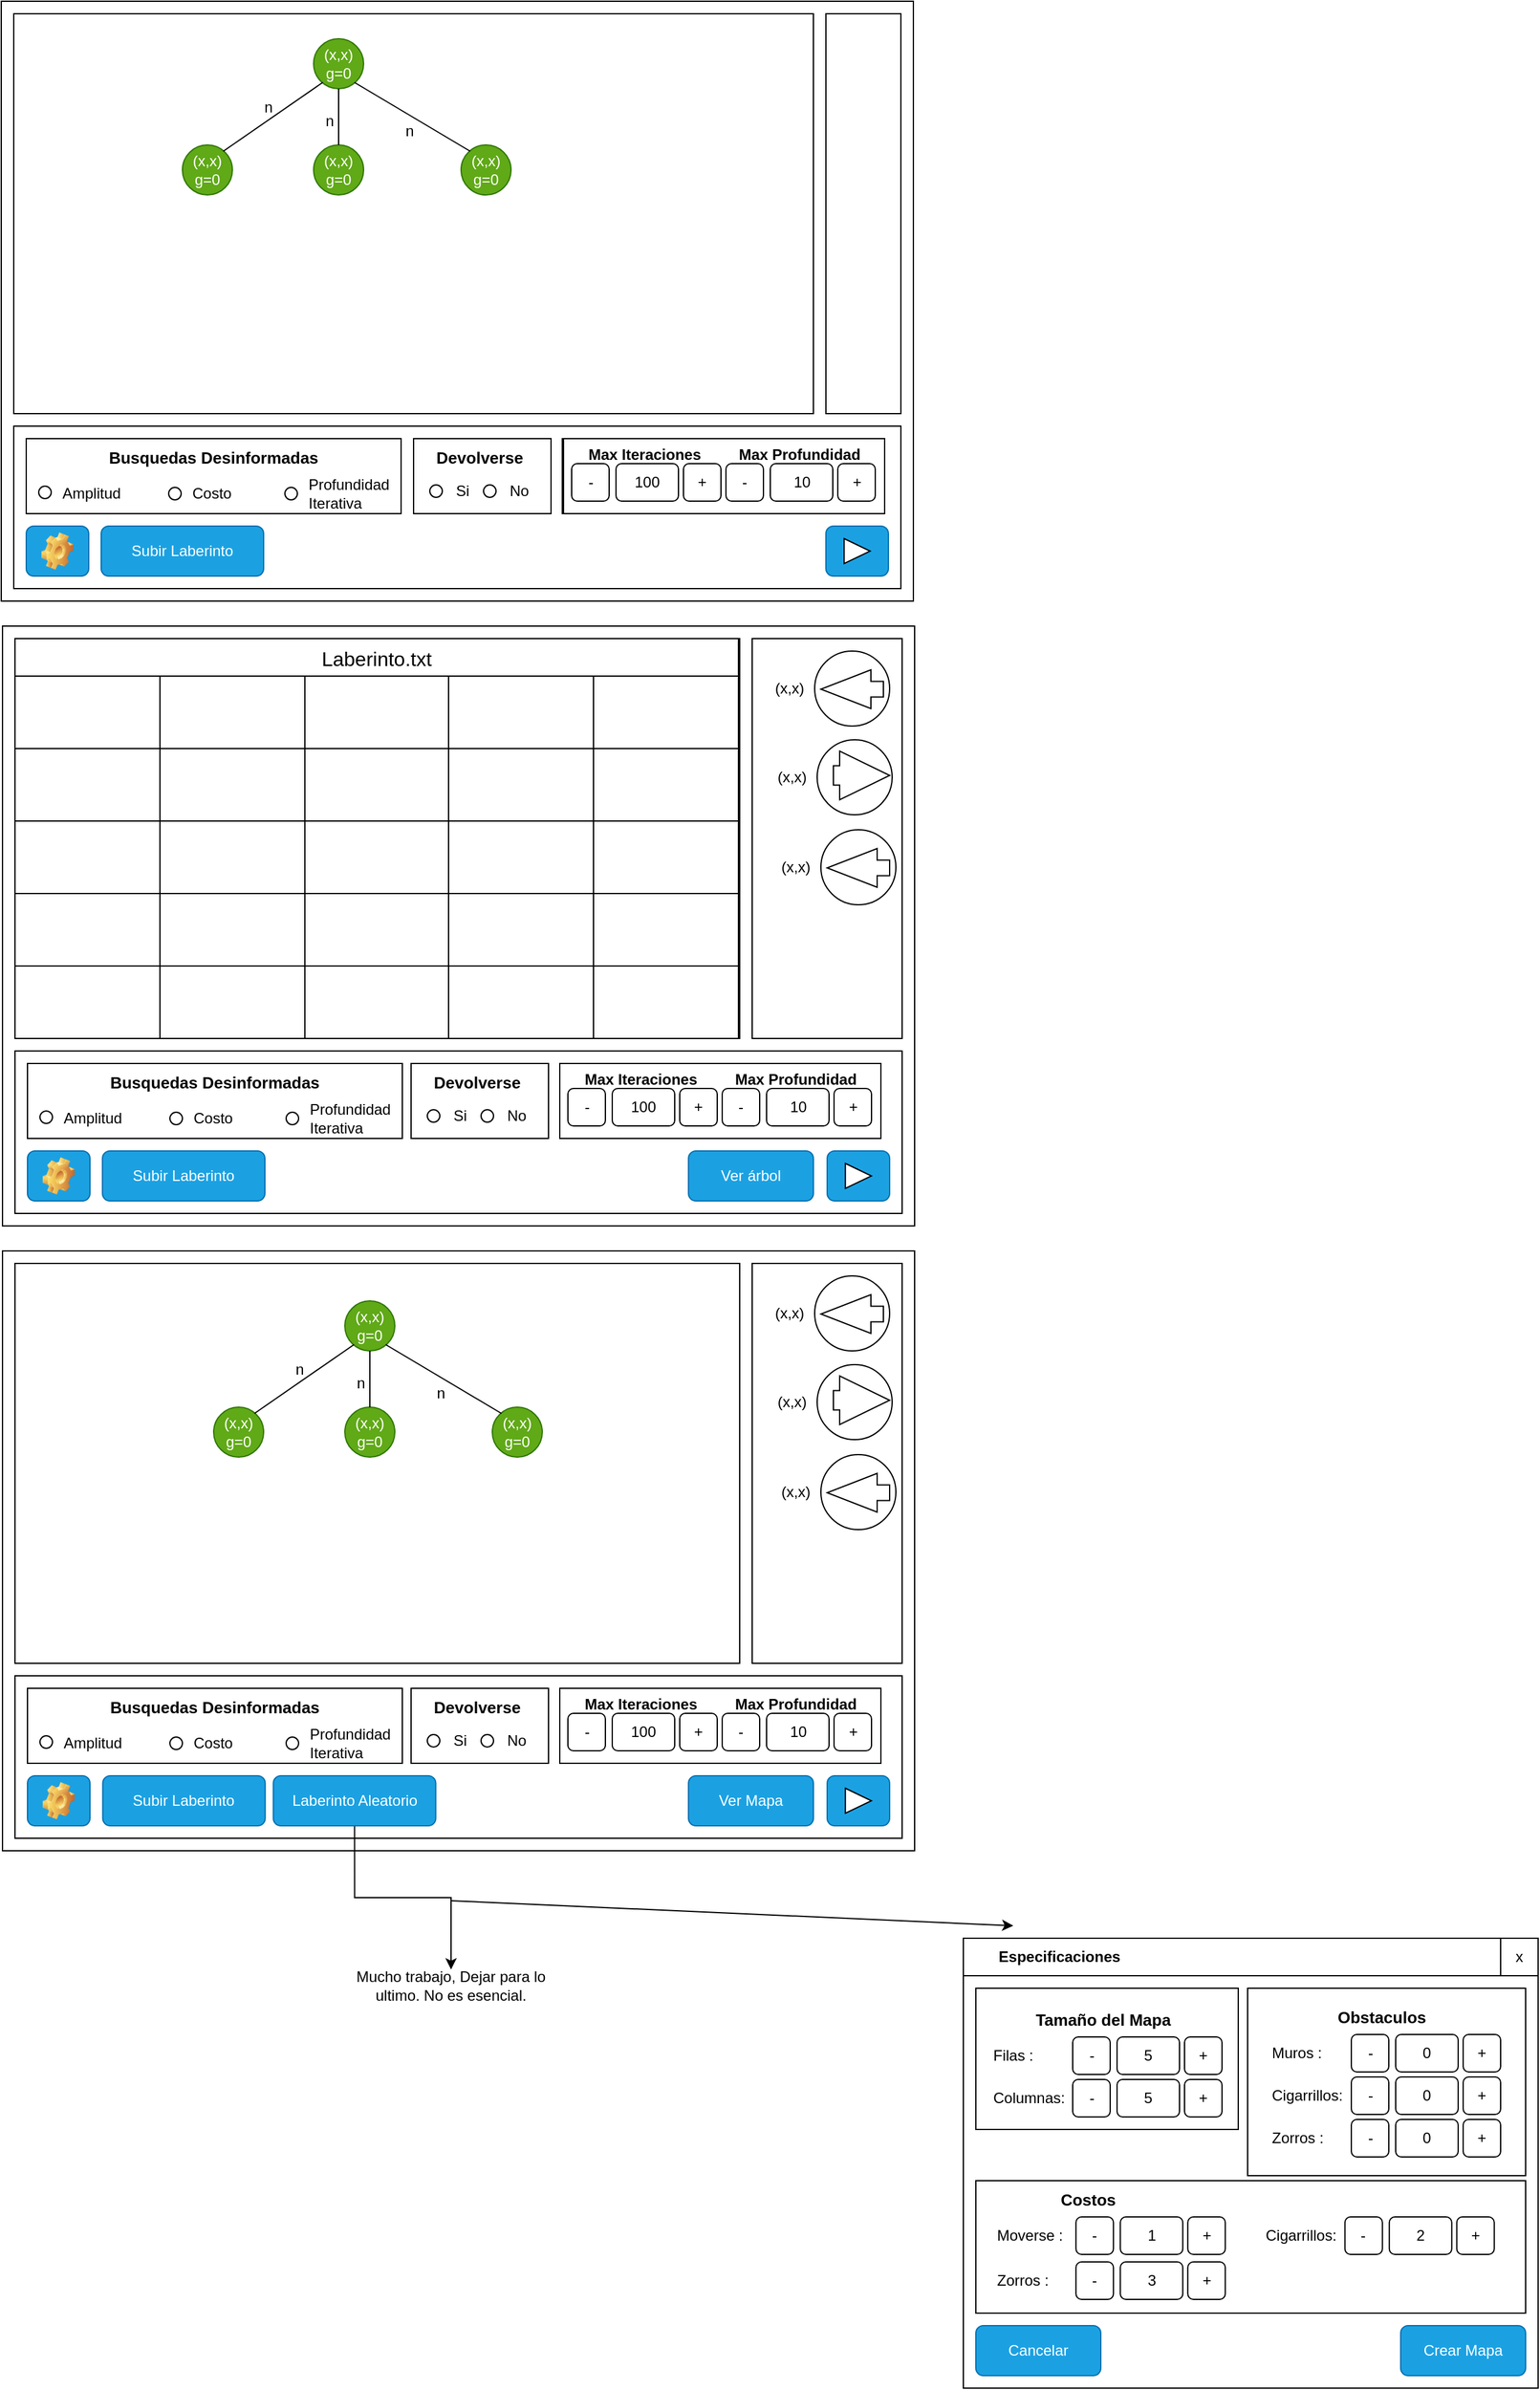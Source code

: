 <mxfile version="21.1.2" type="device">
  <diagram name="Page-1" id="AS_RpCxvqEC5Eb2TdlHF">
    <mxGraphModel dx="2036" dy="958" grid="1" gridSize="10" guides="1" tooltips="1" connect="1" arrows="1" fold="1" page="1" pageScale="1" pageWidth="850" pageHeight="1100" math="0" shadow="0">
      <root>
        <mxCell id="0" />
        <mxCell id="1" parent="0" />
        <mxCell id="jTEOTaBIlRItxAwBLbSO-19" value="" style="rounded=0;whiteSpace=wrap;html=1;" parent="1" vertex="1">
          <mxGeometry x="830" y="1630" width="460" height="330" as="geometry" />
        </mxCell>
        <mxCell id="jTEOTaBIlRItxAwBLbSO-33" value="Crear Mapa" style="rounded=1;whiteSpace=wrap;html=1;fillColor=#1ba1e2;fontColor=#ffffff;strokeColor=#006EAF;" parent="1" vertex="1">
          <mxGeometry x="1180" y="1910" width="100" height="40" as="geometry" />
        </mxCell>
        <mxCell id="jTEOTaBIlRItxAwBLbSO-34" value="Cancelar" style="rounded=1;whiteSpace=wrap;html=1;fillColor=#1ba1e2;fontColor=#ffffff;strokeColor=#006EAF;" parent="1" vertex="1">
          <mxGeometry x="840" y="1910" width="100" height="40" as="geometry" />
        </mxCell>
        <mxCell id="jTEOTaBIlRItxAwBLbSO-36" value="" style="rounded=0;whiteSpace=wrap;html=1;" parent="1" vertex="1">
          <mxGeometry x="830" y="1600" width="460" height="30" as="geometry" />
        </mxCell>
        <mxCell id="jTEOTaBIlRItxAwBLbSO-37" value="&lt;b&gt;Especificaciones&lt;/b&gt;" style="text;html=1;strokeColor=none;fillColor=none;align=center;verticalAlign=middle;whiteSpace=wrap;rounded=0;" parent="1" vertex="1">
          <mxGeometry x="854.5" y="1600" width="103.5" height="30" as="geometry" />
        </mxCell>
        <mxCell id="jTEOTaBIlRItxAwBLbSO-38" value="x" style="rounded=0;whiteSpace=wrap;html=1;" parent="1" vertex="1">
          <mxGeometry x="1260" y="1600" width="30" height="30" as="geometry" />
        </mxCell>
        <mxCell id="JQYhtktHiDgfopviJCvA-20" value="" style="rounded=0;whiteSpace=wrap;html=1;" vertex="1" parent="1">
          <mxGeometry x="1057.5" y="1640" width="222.5" height="150" as="geometry" />
        </mxCell>
        <mxCell id="JQYhtktHiDgfopviJCvA-17" value="" style="rounded=0;whiteSpace=wrap;html=1;" vertex="1" parent="1">
          <mxGeometry x="840" y="1640" width="210" height="113" as="geometry" />
        </mxCell>
        <mxCell id="6NfK2UvQwsyGJESBz-Ke-2" value="" style="rounded=0;whiteSpace=wrap;html=1;" parent="1" vertex="1">
          <mxGeometry x="60" y="50" width="730" height="480" as="geometry" />
        </mxCell>
        <mxCell id="6NfK2UvQwsyGJESBz-Ke-3" value="" style="rounded=0;whiteSpace=wrap;html=1;" parent="1" vertex="1">
          <mxGeometry x="70" y="60" width="640" height="320" as="geometry" />
        </mxCell>
        <mxCell id="6NfK2UvQwsyGJESBz-Ke-4" value="" style="rounded=0;whiteSpace=wrap;html=1;" parent="1" vertex="1">
          <mxGeometry x="70" y="390" width="710" height="130" as="geometry" />
        </mxCell>
        <mxCell id="6NfK2UvQwsyGJESBz-Ke-5" value="" style="rounded=0;whiteSpace=wrap;html=1;" parent="1" vertex="1">
          <mxGeometry x="720" y="60" width="60" height="320" as="geometry" />
        </mxCell>
        <mxCell id="6NfK2UvQwsyGJESBz-Ke-8" value="Subir Laberinto" style="rounded=1;whiteSpace=wrap;html=1;fillColor=#1ba1e2;fontColor=#ffffff;strokeColor=#006EAF;" parent="1" vertex="1">
          <mxGeometry x="140" y="470" width="130" height="40" as="geometry" />
        </mxCell>
        <mxCell id="RBznbsEwoVmKXDsPxjzD-5" value="" style="rounded=0;whiteSpace=wrap;html=1;" parent="1" vertex="1">
          <mxGeometry x="80" y="400" width="300" height="60" as="geometry" />
        </mxCell>
        <mxCell id="6NfK2UvQwsyGJESBz-Ke-28" value="Busquedas Desinformadas" style="text;html=1;strokeColor=none;fillColor=none;align=center;verticalAlign=middle;whiteSpace=wrap;rounded=0;fontStyle=1;fontSize=13;" parent="1" vertex="1">
          <mxGeometry x="140.25" y="400" width="180" height="29" as="geometry" />
        </mxCell>
        <mxCell id="RBznbsEwoVmKXDsPxjzD-2" value="" style="group" parent="1" vertex="1" connectable="0">
          <mxGeometry x="720" y="470" width="50" height="40" as="geometry" />
        </mxCell>
        <mxCell id="6NfK2UvQwsyGJESBz-Ke-6" value="" style="rounded=1;whiteSpace=wrap;html=1;fillColor=#1ba1e2;strokeColor=#006EAF;fontColor=#ffffff;" parent="RBznbsEwoVmKXDsPxjzD-2" vertex="1">
          <mxGeometry width="50" height="40" as="geometry" />
        </mxCell>
        <mxCell id="6NfK2UvQwsyGJESBz-Ke-7" value="" style="triangle;whiteSpace=wrap;html=1;" parent="RBznbsEwoVmKXDsPxjzD-2" vertex="1">
          <mxGeometry x="14.583" y="10" width="20.833" height="20" as="geometry" />
        </mxCell>
        <mxCell id="6NfK2UvQwsyGJESBz-Ke-14" value="Amplitud" style="text;html=1;strokeColor=none;fillColor=none;align=left;verticalAlign=middle;whiteSpace=wrap;rounded=0;" parent="1" vertex="1">
          <mxGeometry x="106.5" y="429" width="63.5" height="30" as="geometry" />
        </mxCell>
        <mxCell id="6NfK2UvQwsyGJESBz-Ke-15" value="Costo" style="text;html=1;strokeColor=none;fillColor=none;align=left;verticalAlign=middle;whiteSpace=wrap;rounded=0;" parent="1" vertex="1">
          <mxGeometry x="210.5" y="429" width="39.5" height="30" as="geometry" />
        </mxCell>
        <mxCell id="6NfK2UvQwsyGJESBz-Ke-17" value="" style="ellipse;whiteSpace=wrap;html=1;aspect=fixed;" parent="1" vertex="1">
          <mxGeometry x="90" y="438" width="10" height="10" as="geometry" />
        </mxCell>
        <mxCell id="6NfK2UvQwsyGJESBz-Ke-18" value="" style="ellipse;whiteSpace=wrap;html=1;aspect=fixed;" parent="1" vertex="1">
          <mxGeometry x="194" y="439" width="10" height="10" as="geometry" />
        </mxCell>
        <mxCell id="6NfK2UvQwsyGJESBz-Ke-19" value="" style="ellipse;whiteSpace=wrap;html=1;aspect=fixed;" parent="1" vertex="1">
          <mxGeometry x="287" y="439" width="10" height="10" as="geometry" />
        </mxCell>
        <mxCell id="6NfK2UvQwsyGJESBz-Ke-20" value="Profundidad Iterativa" style="text;html=1;strokeColor=none;fillColor=none;align=left;verticalAlign=middle;whiteSpace=wrap;rounded=0;" parent="1" vertex="1">
          <mxGeometry x="303.5" y="429" width="76.5" height="30" as="geometry" />
        </mxCell>
        <mxCell id="RBznbsEwoVmKXDsPxjzD-6" value="" style="rounded=0;whiteSpace=wrap;html=1;" parent="1" vertex="1">
          <mxGeometry x="390" y="400" width="110" height="60" as="geometry" />
        </mxCell>
        <mxCell id="RBznbsEwoVmKXDsPxjzD-1" value="Devolverse" style="text;html=1;strokeColor=none;fillColor=none;align=center;verticalAlign=middle;whiteSpace=wrap;rounded=0;fontStyle=1;fontSize=13;" parent="1" vertex="1">
          <mxGeometry x="407" y="400" width="72" height="29" as="geometry" />
        </mxCell>
        <mxCell id="RBznbsEwoVmKXDsPxjzD-7" value="" style="ellipse;whiteSpace=wrap;html=1;aspect=fixed;" parent="1" vertex="1">
          <mxGeometry x="403" y="437" width="10" height="10" as="geometry" />
        </mxCell>
        <mxCell id="RBznbsEwoVmKXDsPxjzD-8" value="" style="ellipse;whiteSpace=wrap;html=1;aspect=fixed;" parent="1" vertex="1">
          <mxGeometry x="446" y="437" width="10" height="10" as="geometry" />
        </mxCell>
        <mxCell id="RBznbsEwoVmKXDsPxjzD-9" value="Si" style="text;html=1;strokeColor=none;fillColor=none;align=left;verticalAlign=middle;whiteSpace=wrap;rounded=0;" parent="1" vertex="1">
          <mxGeometry x="422" y="427" width="40" height="30" as="geometry" />
        </mxCell>
        <mxCell id="RBznbsEwoVmKXDsPxjzD-10" value="No" style="text;html=1;strokeColor=none;fillColor=none;align=left;verticalAlign=middle;whiteSpace=wrap;rounded=0;" parent="1" vertex="1">
          <mxGeometry x="465" y="427" width="32" height="30" as="geometry" />
        </mxCell>
        <mxCell id="RBznbsEwoVmKXDsPxjzD-12" value="" style="group" parent="1" vertex="1" connectable="0">
          <mxGeometry x="80" y="470" width="50" height="40" as="geometry" />
        </mxCell>
        <mxCell id="RBznbsEwoVmKXDsPxjzD-13" value="" style="rounded=1;whiteSpace=wrap;html=1;fillColor=#1ba1e2;strokeColor=#006EAF;fontColor=#ffffff;" parent="RBznbsEwoVmKXDsPxjzD-12" vertex="1">
          <mxGeometry width="50" height="40" as="geometry" />
        </mxCell>
        <mxCell id="RBznbsEwoVmKXDsPxjzD-16" value="" style="shape=image;html=1;verticalLabelPosition=bottom;verticalAlign=top;imageAspect=1;aspect=fixed;image=img/clipart/Gear_128x128.png" parent="RBznbsEwoVmKXDsPxjzD-12" vertex="1">
          <mxGeometry x="12.21" y="5" width="25.57" height="30" as="geometry" />
        </mxCell>
        <mxCell id="RBznbsEwoVmKXDsPxjzD-24" value="" style="group" parent="1" vertex="1" connectable="0">
          <mxGeometry x="310" y="80" width="40" height="40" as="geometry" />
        </mxCell>
        <mxCell id="RBznbsEwoVmKXDsPxjzD-17" value="" style="ellipse;whiteSpace=wrap;html=1;aspect=fixed;fillColor=#60a917;fontColor=#ffffff;strokeColor=#2D7600;" parent="RBznbsEwoVmKXDsPxjzD-24" vertex="1">
          <mxGeometry width="40" height="40" as="geometry" />
        </mxCell>
        <mxCell id="RBznbsEwoVmKXDsPxjzD-19" value="(x,x)&lt;br&gt;g=0" style="text;html=1;strokeColor=none;fillColor=none;align=center;verticalAlign=middle;whiteSpace=wrap;rounded=0;fontColor=#FFFFFF;" parent="RBznbsEwoVmKXDsPxjzD-24" vertex="1">
          <mxGeometry x="7.25" y="5" width="25.5" height="30" as="geometry" />
        </mxCell>
        <mxCell id="RBznbsEwoVmKXDsPxjzD-29" value="" style="group" parent="1" vertex="1" connectable="0">
          <mxGeometry x="205" y="165" width="40" height="40" as="geometry" />
        </mxCell>
        <mxCell id="RBznbsEwoVmKXDsPxjzD-30" value="" style="ellipse;whiteSpace=wrap;html=1;aspect=fixed;fillColor=#60a917;fontColor=#ffffff;strokeColor=#2D7600;" parent="RBznbsEwoVmKXDsPxjzD-29" vertex="1">
          <mxGeometry width="40" height="40" as="geometry" />
        </mxCell>
        <mxCell id="RBznbsEwoVmKXDsPxjzD-31" value="(x,x)&lt;br&gt;g=0" style="text;html=1;strokeColor=none;fillColor=none;align=center;verticalAlign=middle;whiteSpace=wrap;rounded=0;fontColor=#FFFFFF;" parent="RBznbsEwoVmKXDsPxjzD-29" vertex="1">
          <mxGeometry x="7.25" y="5" width="25.5" height="30" as="geometry" />
        </mxCell>
        <mxCell id="RBznbsEwoVmKXDsPxjzD-32" value="" style="group" parent="1" vertex="1" connectable="0">
          <mxGeometry x="428" y="165" width="40" height="40" as="geometry" />
        </mxCell>
        <mxCell id="RBznbsEwoVmKXDsPxjzD-33" value="" style="ellipse;whiteSpace=wrap;html=1;aspect=fixed;fillColor=#60a917;fontColor=#ffffff;strokeColor=#2D7600;" parent="RBznbsEwoVmKXDsPxjzD-32" vertex="1">
          <mxGeometry width="40" height="40" as="geometry" />
        </mxCell>
        <mxCell id="RBznbsEwoVmKXDsPxjzD-34" value="(x,x)&lt;br&gt;g=0" style="text;html=1;strokeColor=none;fillColor=none;align=center;verticalAlign=middle;whiteSpace=wrap;rounded=0;fontColor=#FFFFFF;" parent="RBznbsEwoVmKXDsPxjzD-32" vertex="1">
          <mxGeometry x="7.25" y="5" width="25.5" height="30" as="geometry" />
        </mxCell>
        <mxCell id="RBznbsEwoVmKXDsPxjzD-35" value="" style="group" parent="1" vertex="1" connectable="0">
          <mxGeometry x="310" y="165" width="40" height="40" as="geometry" />
        </mxCell>
        <mxCell id="RBznbsEwoVmKXDsPxjzD-36" value="" style="ellipse;whiteSpace=wrap;html=1;aspect=fixed;fillColor=#60a917;fontColor=#ffffff;strokeColor=#2D7600;" parent="RBznbsEwoVmKXDsPxjzD-35" vertex="1">
          <mxGeometry width="40" height="40" as="geometry" />
        </mxCell>
        <mxCell id="RBznbsEwoVmKXDsPxjzD-37" value="(x,x)&lt;br&gt;g=0" style="text;html=1;strokeColor=none;fillColor=none;align=center;verticalAlign=middle;whiteSpace=wrap;rounded=0;fontColor=#FFFFFF;" parent="RBznbsEwoVmKXDsPxjzD-35" vertex="1">
          <mxGeometry x="7.25" y="5" width="25.5" height="30" as="geometry" />
        </mxCell>
        <mxCell id="RBznbsEwoVmKXDsPxjzD-38" value="" style="endArrow=none;html=1;rounded=0;entryX=0;entryY=1;entryDx=0;entryDy=0;exitX=1;exitY=0;exitDx=0;exitDy=0;" parent="1" source="RBznbsEwoVmKXDsPxjzD-31" target="RBznbsEwoVmKXDsPxjzD-19" edge="1">
          <mxGeometry width="50" height="50" relative="1" as="geometry">
            <mxPoint x="400" y="310" as="sourcePoint" />
            <mxPoint x="450" y="260" as="targetPoint" />
          </mxGeometry>
        </mxCell>
        <mxCell id="RBznbsEwoVmKXDsPxjzD-39" value="" style="endArrow=none;html=1;rounded=0;exitX=0.5;exitY=0;exitDx=0;exitDy=0;" parent="1" source="RBznbsEwoVmKXDsPxjzD-36" edge="1">
          <mxGeometry width="50" height="50" relative="1" as="geometry">
            <mxPoint x="390" y="300" as="sourcePoint" />
            <mxPoint x="330" y="120" as="targetPoint" />
          </mxGeometry>
        </mxCell>
        <mxCell id="RBznbsEwoVmKXDsPxjzD-40" value="n" style="text;html=1;strokeColor=none;fillColor=none;align=center;verticalAlign=middle;whiteSpace=wrap;rounded=0;" parent="1" vertex="1">
          <mxGeometry x="243.5" y="120" width="60" height="30" as="geometry" />
        </mxCell>
        <mxCell id="RBznbsEwoVmKXDsPxjzD-41" value="n" style="text;html=1;strokeColor=none;fillColor=none;align=center;verticalAlign=middle;whiteSpace=wrap;rounded=0;" parent="1" vertex="1">
          <mxGeometry x="292.5" y="131" width="60" height="30" as="geometry" />
        </mxCell>
        <mxCell id="RBznbsEwoVmKXDsPxjzD-42" value="n" style="text;html=1;strokeColor=none;fillColor=none;align=center;verticalAlign=middle;whiteSpace=wrap;rounded=0;" parent="1" vertex="1">
          <mxGeometry x="356.5" y="139" width="60" height="30" as="geometry" />
        </mxCell>
        <mxCell id="RBznbsEwoVmKXDsPxjzD-43" value="" style="endArrow=none;html=1;rounded=0;entryX=1;entryY=1;entryDx=0;entryDy=0;exitX=0;exitY=0;exitDx=0;exitDy=0;" parent="1" source="RBznbsEwoVmKXDsPxjzD-34" target="RBznbsEwoVmKXDsPxjzD-19" edge="1">
          <mxGeometry width="50" height="50" relative="1" as="geometry">
            <mxPoint x="400" y="330" as="sourcePoint" />
            <mxPoint x="450" y="280" as="targetPoint" />
          </mxGeometry>
        </mxCell>
        <mxCell id="RBznbsEwoVmKXDsPxjzD-55" value="" style="rounded=0;whiteSpace=wrap;html=1;" parent="1" vertex="1">
          <mxGeometry x="61" y="550" width="730" height="480" as="geometry" />
        </mxCell>
        <mxCell id="RBznbsEwoVmKXDsPxjzD-56" value="" style="rounded=0;whiteSpace=wrap;html=1;" parent="1" vertex="1">
          <mxGeometry x="71" y="560" width="580" height="320" as="geometry" />
        </mxCell>
        <mxCell id="RBznbsEwoVmKXDsPxjzD-57" value="" style="rounded=0;whiteSpace=wrap;html=1;" parent="1" vertex="1">
          <mxGeometry x="71" y="890" width="710" height="130" as="geometry" />
        </mxCell>
        <mxCell id="RBznbsEwoVmKXDsPxjzD-58" value="" style="rounded=0;whiteSpace=wrap;html=1;" parent="1" vertex="1">
          <mxGeometry x="661" y="560" width="120" height="320" as="geometry" />
        </mxCell>
        <mxCell id="RBznbsEwoVmKXDsPxjzD-61" value="" style="rounded=0;whiteSpace=wrap;html=1;" parent="1" vertex="1">
          <mxGeometry x="81" y="900" width="300" height="60" as="geometry" />
        </mxCell>
        <mxCell id="RBznbsEwoVmKXDsPxjzD-62" value="Busquedas Desinformadas" style="text;html=1;strokeColor=none;fillColor=none;align=center;verticalAlign=middle;whiteSpace=wrap;rounded=0;fontStyle=1;fontSize=13;" parent="1" vertex="1">
          <mxGeometry x="141.25" y="900" width="180" height="29" as="geometry" />
        </mxCell>
        <mxCell id="RBznbsEwoVmKXDsPxjzD-63" value="" style="group" parent="1" vertex="1" connectable="0">
          <mxGeometry x="721" y="970" width="50" height="40" as="geometry" />
        </mxCell>
        <mxCell id="RBznbsEwoVmKXDsPxjzD-64" value="" style="rounded=1;whiteSpace=wrap;html=1;fillColor=#1ba1e2;strokeColor=#006EAF;fontColor=#ffffff;" parent="RBznbsEwoVmKXDsPxjzD-63" vertex="1">
          <mxGeometry width="50" height="40" as="geometry" />
        </mxCell>
        <mxCell id="RBznbsEwoVmKXDsPxjzD-65" value="" style="triangle;whiteSpace=wrap;html=1;" parent="RBznbsEwoVmKXDsPxjzD-63" vertex="1">
          <mxGeometry x="14.583" y="10" width="20.833" height="20" as="geometry" />
        </mxCell>
        <mxCell id="RBznbsEwoVmKXDsPxjzD-66" value="Amplitud" style="text;html=1;strokeColor=none;fillColor=none;align=left;verticalAlign=middle;whiteSpace=wrap;rounded=0;" parent="1" vertex="1">
          <mxGeometry x="107.5" y="929" width="63.5" height="30" as="geometry" />
        </mxCell>
        <mxCell id="RBznbsEwoVmKXDsPxjzD-67" value="Costo" style="text;html=1;strokeColor=none;fillColor=none;align=left;verticalAlign=middle;whiteSpace=wrap;rounded=0;" parent="1" vertex="1">
          <mxGeometry x="211.5" y="929" width="39.5" height="30" as="geometry" />
        </mxCell>
        <mxCell id="RBznbsEwoVmKXDsPxjzD-68" value="" style="ellipse;whiteSpace=wrap;html=1;aspect=fixed;" parent="1" vertex="1">
          <mxGeometry x="91" y="938" width="10" height="10" as="geometry" />
        </mxCell>
        <mxCell id="RBznbsEwoVmKXDsPxjzD-69" value="" style="ellipse;whiteSpace=wrap;html=1;aspect=fixed;" parent="1" vertex="1">
          <mxGeometry x="195" y="939" width="10" height="10" as="geometry" />
        </mxCell>
        <mxCell id="RBznbsEwoVmKXDsPxjzD-70" value="" style="ellipse;whiteSpace=wrap;html=1;aspect=fixed;" parent="1" vertex="1">
          <mxGeometry x="288" y="939" width="10" height="10" as="geometry" />
        </mxCell>
        <mxCell id="RBznbsEwoVmKXDsPxjzD-71" value="Profundidad Iterativa" style="text;html=1;strokeColor=none;fillColor=none;align=left;verticalAlign=middle;whiteSpace=wrap;rounded=0;" parent="1" vertex="1">
          <mxGeometry x="304.5" y="929" width="76.5" height="30" as="geometry" />
        </mxCell>
        <mxCell id="RBznbsEwoVmKXDsPxjzD-78" value="" style="group" parent="1" vertex="1" connectable="0">
          <mxGeometry x="81" y="970" width="50" height="40" as="geometry" />
        </mxCell>
        <mxCell id="RBznbsEwoVmKXDsPxjzD-79" value="" style="rounded=1;whiteSpace=wrap;html=1;fillColor=#1ba1e2;strokeColor=#006EAF;fontColor=#ffffff;" parent="RBznbsEwoVmKXDsPxjzD-78" vertex="1">
          <mxGeometry width="50" height="40" as="geometry" />
        </mxCell>
        <mxCell id="RBznbsEwoVmKXDsPxjzD-80" value="" style="shape=image;html=1;verticalLabelPosition=bottom;verticalAlign=top;imageAspect=1;aspect=fixed;image=img/clipart/Gear_128x128.png" parent="RBznbsEwoVmKXDsPxjzD-78" vertex="1">
          <mxGeometry x="12.21" y="5" width="25.57" height="30" as="geometry" />
        </mxCell>
        <mxCell id="RBznbsEwoVmKXDsPxjzD-99" value="" style="ellipse;whiteSpace=wrap;html=1;aspect=fixed;" parent="1" vertex="1">
          <mxGeometry x="711" y="570" width="60" height="60" as="geometry" />
        </mxCell>
        <mxCell id="RBznbsEwoVmKXDsPxjzD-100" value="(x,x)" style="text;html=1;strokeColor=none;fillColor=none;align=center;verticalAlign=middle;whiteSpace=wrap;rounded=0;" parent="1" vertex="1">
          <mxGeometry x="661" y="585" width="60" height="30" as="geometry" />
        </mxCell>
        <mxCell id="RBznbsEwoVmKXDsPxjzD-101" value="" style="html=1;shadow=0;dashed=0;align=center;verticalAlign=middle;shape=mxgraph.arrows2.arrow;dy=0.6;dx=40;flipH=1;notch=0;" parent="1" vertex="1">
          <mxGeometry x="716" y="585" width="50" height="31" as="geometry" />
        </mxCell>
        <mxCell id="RBznbsEwoVmKXDsPxjzD-102" value="" style="ellipse;whiteSpace=wrap;html=1;aspect=fixed;" parent="1" vertex="1">
          <mxGeometry x="713" y="641" width="60" height="60" as="geometry" />
        </mxCell>
        <mxCell id="RBznbsEwoVmKXDsPxjzD-103" value="(x,x)" style="text;html=1;strokeColor=none;fillColor=none;align=center;verticalAlign=middle;whiteSpace=wrap;rounded=0;" parent="1" vertex="1">
          <mxGeometry x="663" y="656" width="60" height="30" as="geometry" />
        </mxCell>
        <mxCell id="RBznbsEwoVmKXDsPxjzD-104" value="" style="ellipse;whiteSpace=wrap;html=1;aspect=fixed;" parent="1" vertex="1">
          <mxGeometry x="716" y="713" width="60" height="60" as="geometry" />
        </mxCell>
        <mxCell id="RBznbsEwoVmKXDsPxjzD-105" value="(x,x)" style="text;html=1;strokeColor=none;fillColor=none;align=center;verticalAlign=middle;whiteSpace=wrap;rounded=0;" parent="1" vertex="1">
          <mxGeometry x="666" y="728" width="60" height="30" as="geometry" />
        </mxCell>
        <mxCell id="RBznbsEwoVmKXDsPxjzD-106" value="" style="html=1;shadow=0;dashed=0;align=center;verticalAlign=middle;shape=mxgraph.arrows2.arrow;dy=0.6;dx=40;flipH=1;notch=0;" parent="1" vertex="1">
          <mxGeometry x="721" y="728" width="50" height="31" as="geometry" />
        </mxCell>
        <mxCell id="RBznbsEwoVmKXDsPxjzD-107" value="" style="html=1;shadow=0;dashed=0;align=center;verticalAlign=middle;shape=mxgraph.arrows2.arrow;dy=0.6;dx=40;notch=0;" parent="1" vertex="1">
          <mxGeometry x="726" y="650" width="45" height="39" as="geometry" />
        </mxCell>
        <mxCell id="RBznbsEwoVmKXDsPxjzD-108" value="Laberinto.txt" style="shape=table;startSize=30;container=1;collapsible=0;childLayout=tableLayout;strokeColor=default;fontSize=16;" parent="1" vertex="1">
          <mxGeometry x="71" y="560" width="579" height="320" as="geometry" />
        </mxCell>
        <mxCell id="RBznbsEwoVmKXDsPxjzD-109" value="" style="shape=tableRow;horizontal=0;startSize=0;swimlaneHead=0;swimlaneBody=0;strokeColor=inherit;top=0;left=0;bottom=0;right=0;collapsible=0;dropTarget=0;fillColor=none;points=[[0,0.5],[1,0.5]];portConstraint=eastwest;fontSize=16;" parent="RBznbsEwoVmKXDsPxjzD-108" vertex="1">
          <mxGeometry y="30" width="579" height="58" as="geometry" />
        </mxCell>
        <mxCell id="RBznbsEwoVmKXDsPxjzD-110" value="" style="shape=partialRectangle;html=1;whiteSpace=wrap;connectable=0;strokeColor=inherit;overflow=hidden;fillColor=none;top=0;left=0;bottom=0;right=0;pointerEvents=1;fontSize=16;" parent="RBznbsEwoVmKXDsPxjzD-109" vertex="1">
          <mxGeometry width="116" height="58" as="geometry">
            <mxRectangle width="116" height="58" as="alternateBounds" />
          </mxGeometry>
        </mxCell>
        <mxCell id="RBznbsEwoVmKXDsPxjzD-111" value="" style="shape=partialRectangle;html=1;whiteSpace=wrap;connectable=0;strokeColor=inherit;overflow=hidden;fillColor=none;top=0;left=0;bottom=0;right=0;pointerEvents=1;fontSize=16;" parent="RBznbsEwoVmKXDsPxjzD-109" vertex="1">
          <mxGeometry x="116" width="116" height="58" as="geometry">
            <mxRectangle width="116" height="58" as="alternateBounds" />
          </mxGeometry>
        </mxCell>
        <mxCell id="RBznbsEwoVmKXDsPxjzD-112" value="" style="shape=partialRectangle;html=1;whiteSpace=wrap;connectable=0;strokeColor=inherit;overflow=hidden;fillColor=none;top=0;left=0;bottom=0;right=0;pointerEvents=1;fontSize=16;" parent="RBznbsEwoVmKXDsPxjzD-109" vertex="1">
          <mxGeometry x="232" width="115" height="58" as="geometry">
            <mxRectangle width="115" height="58" as="alternateBounds" />
          </mxGeometry>
        </mxCell>
        <mxCell id="RBznbsEwoVmKXDsPxjzD-121" style="shape=partialRectangle;html=1;whiteSpace=wrap;connectable=0;strokeColor=inherit;overflow=hidden;fillColor=none;top=0;left=0;bottom=0;right=0;pointerEvents=1;fontSize=16;" parent="RBznbsEwoVmKXDsPxjzD-109" vertex="1">
          <mxGeometry x="347" width="116" height="58" as="geometry">
            <mxRectangle width="116" height="58" as="alternateBounds" />
          </mxGeometry>
        </mxCell>
        <mxCell id="RBznbsEwoVmKXDsPxjzD-134" style="shape=partialRectangle;html=1;whiteSpace=wrap;connectable=0;strokeColor=inherit;overflow=hidden;fillColor=none;top=0;left=0;bottom=0;right=0;pointerEvents=1;fontSize=16;" parent="RBznbsEwoVmKXDsPxjzD-109" vertex="1">
          <mxGeometry x="463" width="116" height="58" as="geometry">
            <mxRectangle width="116" height="58" as="alternateBounds" />
          </mxGeometry>
        </mxCell>
        <mxCell id="RBznbsEwoVmKXDsPxjzD-113" value="" style="shape=tableRow;horizontal=0;startSize=0;swimlaneHead=0;swimlaneBody=0;strokeColor=inherit;top=0;left=0;bottom=0;right=0;collapsible=0;dropTarget=0;fillColor=none;points=[[0,0.5],[1,0.5]];portConstraint=eastwest;fontSize=16;" parent="RBznbsEwoVmKXDsPxjzD-108" vertex="1">
          <mxGeometry y="88" width="579" height="58" as="geometry" />
        </mxCell>
        <mxCell id="RBznbsEwoVmKXDsPxjzD-114" value="" style="shape=partialRectangle;html=1;whiteSpace=wrap;connectable=0;strokeColor=inherit;overflow=hidden;fillColor=none;top=0;left=0;bottom=0;right=0;pointerEvents=1;fontSize=16;" parent="RBznbsEwoVmKXDsPxjzD-113" vertex="1">
          <mxGeometry width="116" height="58" as="geometry">
            <mxRectangle width="116" height="58" as="alternateBounds" />
          </mxGeometry>
        </mxCell>
        <mxCell id="RBznbsEwoVmKXDsPxjzD-115" value="" style="shape=partialRectangle;html=1;whiteSpace=wrap;connectable=0;strokeColor=inherit;overflow=hidden;fillColor=none;top=0;left=0;bottom=0;right=0;pointerEvents=1;fontSize=16;" parent="RBznbsEwoVmKXDsPxjzD-113" vertex="1">
          <mxGeometry x="116" width="116" height="58" as="geometry">
            <mxRectangle width="116" height="58" as="alternateBounds" />
          </mxGeometry>
        </mxCell>
        <mxCell id="RBznbsEwoVmKXDsPxjzD-116" value="" style="shape=partialRectangle;html=1;whiteSpace=wrap;connectable=0;strokeColor=inherit;overflow=hidden;fillColor=none;top=0;left=0;bottom=0;right=0;pointerEvents=1;fontSize=16;" parent="RBznbsEwoVmKXDsPxjzD-113" vertex="1">
          <mxGeometry x="232" width="115" height="58" as="geometry">
            <mxRectangle width="115" height="58" as="alternateBounds" />
          </mxGeometry>
        </mxCell>
        <mxCell id="RBznbsEwoVmKXDsPxjzD-122" style="shape=partialRectangle;html=1;whiteSpace=wrap;connectable=0;strokeColor=inherit;overflow=hidden;fillColor=none;top=0;left=0;bottom=0;right=0;pointerEvents=1;fontSize=16;" parent="RBznbsEwoVmKXDsPxjzD-113" vertex="1">
          <mxGeometry x="347" width="116" height="58" as="geometry">
            <mxRectangle width="116" height="58" as="alternateBounds" />
          </mxGeometry>
        </mxCell>
        <mxCell id="RBznbsEwoVmKXDsPxjzD-135" style="shape=partialRectangle;html=1;whiteSpace=wrap;connectable=0;strokeColor=inherit;overflow=hidden;fillColor=none;top=0;left=0;bottom=0;right=0;pointerEvents=1;fontSize=16;" parent="RBznbsEwoVmKXDsPxjzD-113" vertex="1">
          <mxGeometry x="463" width="116" height="58" as="geometry">
            <mxRectangle width="116" height="58" as="alternateBounds" />
          </mxGeometry>
        </mxCell>
        <mxCell id="RBznbsEwoVmKXDsPxjzD-117" value="" style="shape=tableRow;horizontal=0;startSize=0;swimlaneHead=0;swimlaneBody=0;strokeColor=inherit;top=0;left=0;bottom=0;right=0;collapsible=0;dropTarget=0;fillColor=none;points=[[0,0.5],[1,0.5]];portConstraint=eastwest;fontSize=16;" parent="RBznbsEwoVmKXDsPxjzD-108" vertex="1">
          <mxGeometry y="146" width="579" height="58" as="geometry" />
        </mxCell>
        <mxCell id="RBznbsEwoVmKXDsPxjzD-118" value="" style="shape=partialRectangle;html=1;whiteSpace=wrap;connectable=0;strokeColor=inherit;overflow=hidden;fillColor=none;top=0;left=0;bottom=0;right=0;pointerEvents=1;fontSize=16;" parent="RBznbsEwoVmKXDsPxjzD-117" vertex="1">
          <mxGeometry width="116" height="58" as="geometry">
            <mxRectangle width="116" height="58" as="alternateBounds" />
          </mxGeometry>
        </mxCell>
        <mxCell id="RBznbsEwoVmKXDsPxjzD-119" value="" style="shape=partialRectangle;html=1;whiteSpace=wrap;connectable=0;strokeColor=inherit;overflow=hidden;fillColor=none;top=0;left=0;bottom=0;right=0;pointerEvents=1;fontSize=16;" parent="RBznbsEwoVmKXDsPxjzD-117" vertex="1">
          <mxGeometry x="116" width="116" height="58" as="geometry">
            <mxRectangle width="116" height="58" as="alternateBounds" />
          </mxGeometry>
        </mxCell>
        <mxCell id="RBznbsEwoVmKXDsPxjzD-120" value="" style="shape=partialRectangle;html=1;whiteSpace=wrap;connectable=0;strokeColor=inherit;overflow=hidden;fillColor=none;top=0;left=0;bottom=0;right=0;pointerEvents=1;fontSize=16;" parent="RBznbsEwoVmKXDsPxjzD-117" vertex="1">
          <mxGeometry x="232" width="115" height="58" as="geometry">
            <mxRectangle width="115" height="58" as="alternateBounds" />
          </mxGeometry>
        </mxCell>
        <mxCell id="RBznbsEwoVmKXDsPxjzD-123" style="shape=partialRectangle;html=1;whiteSpace=wrap;connectable=0;strokeColor=inherit;overflow=hidden;fillColor=none;top=0;left=0;bottom=0;right=0;pointerEvents=1;fontSize=16;" parent="RBznbsEwoVmKXDsPxjzD-117" vertex="1">
          <mxGeometry x="347" width="116" height="58" as="geometry">
            <mxRectangle width="116" height="58" as="alternateBounds" />
          </mxGeometry>
        </mxCell>
        <mxCell id="RBznbsEwoVmKXDsPxjzD-136" style="shape=partialRectangle;html=1;whiteSpace=wrap;connectable=0;strokeColor=inherit;overflow=hidden;fillColor=none;top=0;left=0;bottom=0;right=0;pointerEvents=1;fontSize=16;" parent="RBznbsEwoVmKXDsPxjzD-117" vertex="1">
          <mxGeometry x="463" width="116" height="58" as="geometry">
            <mxRectangle width="116" height="58" as="alternateBounds" />
          </mxGeometry>
        </mxCell>
        <mxCell id="RBznbsEwoVmKXDsPxjzD-124" style="shape=tableRow;horizontal=0;startSize=0;swimlaneHead=0;swimlaneBody=0;strokeColor=inherit;top=0;left=0;bottom=0;right=0;collapsible=0;dropTarget=0;fillColor=none;points=[[0,0.5],[1,0.5]];portConstraint=eastwest;fontSize=16;" parent="RBznbsEwoVmKXDsPxjzD-108" vertex="1">
          <mxGeometry y="204" width="579" height="58" as="geometry" />
        </mxCell>
        <mxCell id="RBznbsEwoVmKXDsPxjzD-125" style="shape=partialRectangle;html=1;whiteSpace=wrap;connectable=0;strokeColor=inherit;overflow=hidden;fillColor=none;top=0;left=0;bottom=0;right=0;pointerEvents=1;fontSize=16;" parent="RBznbsEwoVmKXDsPxjzD-124" vertex="1">
          <mxGeometry width="116" height="58" as="geometry">
            <mxRectangle width="116" height="58" as="alternateBounds" />
          </mxGeometry>
        </mxCell>
        <mxCell id="RBznbsEwoVmKXDsPxjzD-126" style="shape=partialRectangle;html=1;whiteSpace=wrap;connectable=0;strokeColor=inherit;overflow=hidden;fillColor=none;top=0;left=0;bottom=0;right=0;pointerEvents=1;fontSize=16;" parent="RBznbsEwoVmKXDsPxjzD-124" vertex="1">
          <mxGeometry x="116" width="116" height="58" as="geometry">
            <mxRectangle width="116" height="58" as="alternateBounds" />
          </mxGeometry>
        </mxCell>
        <mxCell id="RBznbsEwoVmKXDsPxjzD-127" style="shape=partialRectangle;html=1;whiteSpace=wrap;connectable=0;strokeColor=inherit;overflow=hidden;fillColor=none;top=0;left=0;bottom=0;right=0;pointerEvents=1;fontSize=16;" parent="RBznbsEwoVmKXDsPxjzD-124" vertex="1">
          <mxGeometry x="232" width="115" height="58" as="geometry">
            <mxRectangle width="115" height="58" as="alternateBounds" />
          </mxGeometry>
        </mxCell>
        <mxCell id="RBznbsEwoVmKXDsPxjzD-128" style="shape=partialRectangle;html=1;whiteSpace=wrap;connectable=0;strokeColor=inherit;overflow=hidden;fillColor=none;top=0;left=0;bottom=0;right=0;pointerEvents=1;fontSize=16;" parent="RBznbsEwoVmKXDsPxjzD-124" vertex="1">
          <mxGeometry x="347" width="116" height="58" as="geometry">
            <mxRectangle width="116" height="58" as="alternateBounds" />
          </mxGeometry>
        </mxCell>
        <mxCell id="RBznbsEwoVmKXDsPxjzD-137" style="shape=partialRectangle;html=1;whiteSpace=wrap;connectable=0;strokeColor=inherit;overflow=hidden;fillColor=none;top=0;left=0;bottom=0;right=0;pointerEvents=1;fontSize=16;" parent="RBznbsEwoVmKXDsPxjzD-124" vertex="1">
          <mxGeometry x="463" width="116" height="58" as="geometry">
            <mxRectangle width="116" height="58" as="alternateBounds" />
          </mxGeometry>
        </mxCell>
        <mxCell id="RBznbsEwoVmKXDsPxjzD-129" style="shape=tableRow;horizontal=0;startSize=0;swimlaneHead=0;swimlaneBody=0;strokeColor=inherit;top=0;left=0;bottom=0;right=0;collapsible=0;dropTarget=0;fillColor=none;points=[[0,0.5],[1,0.5]];portConstraint=eastwest;fontSize=16;" parent="RBznbsEwoVmKXDsPxjzD-108" vertex="1">
          <mxGeometry y="262" width="579" height="58" as="geometry" />
        </mxCell>
        <mxCell id="RBznbsEwoVmKXDsPxjzD-130" style="shape=partialRectangle;html=1;whiteSpace=wrap;connectable=0;strokeColor=inherit;overflow=hidden;fillColor=none;top=0;left=0;bottom=0;right=0;pointerEvents=1;fontSize=16;" parent="RBznbsEwoVmKXDsPxjzD-129" vertex="1">
          <mxGeometry width="116" height="58" as="geometry">
            <mxRectangle width="116" height="58" as="alternateBounds" />
          </mxGeometry>
        </mxCell>
        <mxCell id="RBznbsEwoVmKXDsPxjzD-131" style="shape=partialRectangle;html=1;whiteSpace=wrap;connectable=0;strokeColor=inherit;overflow=hidden;fillColor=none;top=0;left=0;bottom=0;right=0;pointerEvents=1;fontSize=16;" parent="RBznbsEwoVmKXDsPxjzD-129" vertex="1">
          <mxGeometry x="116" width="116" height="58" as="geometry">
            <mxRectangle width="116" height="58" as="alternateBounds" />
          </mxGeometry>
        </mxCell>
        <mxCell id="RBznbsEwoVmKXDsPxjzD-132" style="shape=partialRectangle;html=1;whiteSpace=wrap;connectable=0;strokeColor=inherit;overflow=hidden;fillColor=none;top=0;left=0;bottom=0;right=0;pointerEvents=1;fontSize=16;" parent="RBznbsEwoVmKXDsPxjzD-129" vertex="1">
          <mxGeometry x="232" width="115" height="58" as="geometry">
            <mxRectangle width="115" height="58" as="alternateBounds" />
          </mxGeometry>
        </mxCell>
        <mxCell id="RBznbsEwoVmKXDsPxjzD-133" style="shape=partialRectangle;html=1;whiteSpace=wrap;connectable=0;strokeColor=inherit;overflow=hidden;fillColor=none;top=0;left=0;bottom=0;right=0;pointerEvents=1;fontSize=16;" parent="RBznbsEwoVmKXDsPxjzD-129" vertex="1">
          <mxGeometry x="347" width="116" height="58" as="geometry">
            <mxRectangle width="116" height="58" as="alternateBounds" />
          </mxGeometry>
        </mxCell>
        <mxCell id="RBznbsEwoVmKXDsPxjzD-138" style="shape=partialRectangle;html=1;whiteSpace=wrap;connectable=0;strokeColor=inherit;overflow=hidden;fillColor=none;top=0;left=0;bottom=0;right=0;pointerEvents=1;fontSize=16;" parent="RBznbsEwoVmKXDsPxjzD-129" vertex="1">
          <mxGeometry x="463" width="116" height="58" as="geometry">
            <mxRectangle width="116" height="58" as="alternateBounds" />
          </mxGeometry>
        </mxCell>
        <mxCell id="RBznbsEwoVmKXDsPxjzD-139" value="Ver árbol" style="rounded=1;whiteSpace=wrap;html=1;fillColor=#1ba1e2;fontColor=#ffffff;strokeColor=#006EAF;" parent="1" vertex="1">
          <mxGeometry x="610" y="970" width="100" height="40" as="geometry" />
        </mxCell>
        <mxCell id="RBznbsEwoVmKXDsPxjzD-140" value="" style="rounded=0;whiteSpace=wrap;html=1;" parent="1" vertex="1">
          <mxGeometry x="61" y="1050" width="730" height="480" as="geometry" />
        </mxCell>
        <mxCell id="RBznbsEwoVmKXDsPxjzD-141" value="" style="rounded=0;whiteSpace=wrap;html=1;" parent="1" vertex="1">
          <mxGeometry x="71" y="1060" width="580" height="320" as="geometry" />
        </mxCell>
        <mxCell id="RBznbsEwoVmKXDsPxjzD-142" value="" style="rounded=0;whiteSpace=wrap;html=1;" parent="1" vertex="1">
          <mxGeometry x="71" y="1390" width="710" height="130" as="geometry" />
        </mxCell>
        <mxCell id="RBznbsEwoVmKXDsPxjzD-143" value="" style="rounded=0;whiteSpace=wrap;html=1;" parent="1" vertex="1">
          <mxGeometry x="661" y="1060" width="120" height="320" as="geometry" />
        </mxCell>
        <mxCell id="JQYhtktHiDgfopviJCvA-18" style="edgeStyle=orthogonalEdgeStyle;rounded=0;orthogonalLoop=1;jettySize=auto;html=1;exitX=0.5;exitY=1;exitDx=0;exitDy=0;" edge="1" parent="1" source="JQYhtktHiDgfopviJCvA-36" target="JQYhtktHiDgfopviJCvA-19">
          <mxGeometry relative="1" as="geometry">
            <mxPoint x="360" y="1640" as="targetPoint" />
            <mxPoint x="419" y="1510" as="sourcePoint" />
          </mxGeometry>
        </mxCell>
        <mxCell id="RBznbsEwoVmKXDsPxjzD-146" value="" style="rounded=0;whiteSpace=wrap;html=1;" parent="1" vertex="1">
          <mxGeometry x="81" y="1400" width="300" height="60" as="geometry" />
        </mxCell>
        <mxCell id="RBznbsEwoVmKXDsPxjzD-147" value="Busquedas Desinformadas" style="text;html=1;strokeColor=none;fillColor=none;align=center;verticalAlign=middle;whiteSpace=wrap;rounded=0;fontStyle=1;fontSize=13;" parent="1" vertex="1">
          <mxGeometry x="141.25" y="1400" width="180" height="29" as="geometry" />
        </mxCell>
        <mxCell id="RBznbsEwoVmKXDsPxjzD-148" value="" style="group" parent="1" vertex="1" connectable="0">
          <mxGeometry x="721" y="1470" width="50" height="40" as="geometry" />
        </mxCell>
        <mxCell id="RBznbsEwoVmKXDsPxjzD-149" value="" style="rounded=1;whiteSpace=wrap;html=1;fillColor=#1ba1e2;strokeColor=#006EAF;fontColor=#ffffff;" parent="RBznbsEwoVmKXDsPxjzD-148" vertex="1">
          <mxGeometry width="50" height="40" as="geometry" />
        </mxCell>
        <mxCell id="RBznbsEwoVmKXDsPxjzD-150" value="" style="triangle;whiteSpace=wrap;html=1;" parent="RBznbsEwoVmKXDsPxjzD-148" vertex="1">
          <mxGeometry x="14.583" y="10" width="20.833" height="20" as="geometry" />
        </mxCell>
        <mxCell id="RBznbsEwoVmKXDsPxjzD-151" value="Amplitud" style="text;html=1;strokeColor=none;fillColor=none;align=left;verticalAlign=middle;whiteSpace=wrap;rounded=0;" parent="1" vertex="1">
          <mxGeometry x="107.5" y="1429" width="63.5" height="30" as="geometry" />
        </mxCell>
        <mxCell id="RBznbsEwoVmKXDsPxjzD-152" value="Costo" style="text;html=1;strokeColor=none;fillColor=none;align=left;verticalAlign=middle;whiteSpace=wrap;rounded=0;" parent="1" vertex="1">
          <mxGeometry x="211.5" y="1429" width="39.5" height="30" as="geometry" />
        </mxCell>
        <mxCell id="RBznbsEwoVmKXDsPxjzD-153" value="" style="ellipse;whiteSpace=wrap;html=1;aspect=fixed;" parent="1" vertex="1">
          <mxGeometry x="91" y="1438" width="10" height="10" as="geometry" />
        </mxCell>
        <mxCell id="RBznbsEwoVmKXDsPxjzD-154" value="" style="ellipse;whiteSpace=wrap;html=1;aspect=fixed;" parent="1" vertex="1">
          <mxGeometry x="195" y="1439" width="10" height="10" as="geometry" />
        </mxCell>
        <mxCell id="RBznbsEwoVmKXDsPxjzD-155" value="" style="ellipse;whiteSpace=wrap;html=1;aspect=fixed;" parent="1" vertex="1">
          <mxGeometry x="288" y="1439" width="10" height="10" as="geometry" />
        </mxCell>
        <mxCell id="RBznbsEwoVmKXDsPxjzD-156" value="Profundidad Iterativa" style="text;html=1;strokeColor=none;fillColor=none;align=left;verticalAlign=middle;whiteSpace=wrap;rounded=0;" parent="1" vertex="1">
          <mxGeometry x="304.5" y="1429" width="76.5" height="30" as="geometry" />
        </mxCell>
        <mxCell id="RBznbsEwoVmKXDsPxjzD-163" value="" style="group" parent="1" vertex="1" connectable="0">
          <mxGeometry x="81" y="1470" width="50" height="40" as="geometry" />
        </mxCell>
        <mxCell id="RBznbsEwoVmKXDsPxjzD-164" value="" style="rounded=1;whiteSpace=wrap;html=1;fillColor=#1ba1e2;strokeColor=#006EAF;fontColor=#ffffff;" parent="RBznbsEwoVmKXDsPxjzD-163" vertex="1">
          <mxGeometry width="50" height="40" as="geometry" />
        </mxCell>
        <mxCell id="RBznbsEwoVmKXDsPxjzD-165" value="" style="shape=image;html=1;verticalLabelPosition=bottom;verticalAlign=top;imageAspect=1;aspect=fixed;image=img/clipart/Gear_128x128.png" parent="RBznbsEwoVmKXDsPxjzD-163" vertex="1">
          <mxGeometry x="12.21" y="5" width="25.57" height="30" as="geometry" />
        </mxCell>
        <mxCell id="RBznbsEwoVmKXDsPxjzD-166" value="" style="ellipse;whiteSpace=wrap;html=1;aspect=fixed;" parent="1" vertex="1">
          <mxGeometry x="711" y="1070" width="60" height="60" as="geometry" />
        </mxCell>
        <mxCell id="RBznbsEwoVmKXDsPxjzD-167" value="(x,x)" style="text;html=1;strokeColor=none;fillColor=none;align=center;verticalAlign=middle;whiteSpace=wrap;rounded=0;" parent="1" vertex="1">
          <mxGeometry x="661" y="1085" width="60" height="30" as="geometry" />
        </mxCell>
        <mxCell id="RBznbsEwoVmKXDsPxjzD-168" value="" style="html=1;shadow=0;dashed=0;align=center;verticalAlign=middle;shape=mxgraph.arrows2.arrow;dy=0.6;dx=40;flipH=1;notch=0;" parent="1" vertex="1">
          <mxGeometry x="716" y="1085" width="50" height="31" as="geometry" />
        </mxCell>
        <mxCell id="RBznbsEwoVmKXDsPxjzD-169" value="" style="ellipse;whiteSpace=wrap;html=1;aspect=fixed;" parent="1" vertex="1">
          <mxGeometry x="713" y="1141" width="60" height="60" as="geometry" />
        </mxCell>
        <mxCell id="RBznbsEwoVmKXDsPxjzD-170" value="(x,x)" style="text;html=1;strokeColor=none;fillColor=none;align=center;verticalAlign=middle;whiteSpace=wrap;rounded=0;" parent="1" vertex="1">
          <mxGeometry x="663" y="1156" width="60" height="30" as="geometry" />
        </mxCell>
        <mxCell id="RBznbsEwoVmKXDsPxjzD-171" value="" style="ellipse;whiteSpace=wrap;html=1;aspect=fixed;" parent="1" vertex="1">
          <mxGeometry x="716" y="1213" width="60" height="60" as="geometry" />
        </mxCell>
        <mxCell id="RBznbsEwoVmKXDsPxjzD-172" value="(x,x)" style="text;html=1;strokeColor=none;fillColor=none;align=center;verticalAlign=middle;whiteSpace=wrap;rounded=0;" parent="1" vertex="1">
          <mxGeometry x="666" y="1228" width="60" height="30" as="geometry" />
        </mxCell>
        <mxCell id="RBznbsEwoVmKXDsPxjzD-173" value="" style="html=1;shadow=0;dashed=0;align=center;verticalAlign=middle;shape=mxgraph.arrows2.arrow;dy=0.6;dx=40;flipH=1;notch=0;" parent="1" vertex="1">
          <mxGeometry x="721" y="1228" width="50" height="31" as="geometry" />
        </mxCell>
        <mxCell id="RBznbsEwoVmKXDsPxjzD-174" value="" style="html=1;shadow=0;dashed=0;align=center;verticalAlign=middle;shape=mxgraph.arrows2.arrow;dy=0.6;dx=40;notch=0;" parent="1" vertex="1">
          <mxGeometry x="726" y="1150" width="45" height="39" as="geometry" />
        </mxCell>
        <mxCell id="RBznbsEwoVmKXDsPxjzD-206" value="Ver Mapa" style="rounded=1;whiteSpace=wrap;html=1;fillColor=#1ba1e2;fontColor=#ffffff;strokeColor=#006EAF;" parent="1" vertex="1">
          <mxGeometry x="610" y="1470" width="100" height="40" as="geometry" />
        </mxCell>
        <mxCell id="jTEOTaBIlRItxAwBLbSO-1" value="" style="group" parent="1" vertex="1" connectable="0">
          <mxGeometry x="335" y="1090" width="40" height="40" as="geometry" />
        </mxCell>
        <mxCell id="jTEOTaBIlRItxAwBLbSO-2" value="" style="ellipse;whiteSpace=wrap;html=1;aspect=fixed;fillColor=#60a917;fontColor=#ffffff;strokeColor=#2D7600;" parent="jTEOTaBIlRItxAwBLbSO-1" vertex="1">
          <mxGeometry width="40" height="40" as="geometry" />
        </mxCell>
        <mxCell id="jTEOTaBIlRItxAwBLbSO-3" value="(x,x)&lt;br&gt;g=0" style="text;html=1;strokeColor=none;fillColor=none;align=center;verticalAlign=middle;whiteSpace=wrap;rounded=0;fontColor=#FFFFFF;" parent="jTEOTaBIlRItxAwBLbSO-1" vertex="1">
          <mxGeometry x="7.25" y="5" width="25.5" height="30" as="geometry" />
        </mxCell>
        <mxCell id="jTEOTaBIlRItxAwBLbSO-4" value="" style="group" parent="1" vertex="1" connectable="0">
          <mxGeometry x="230" y="1175" width="40" height="40" as="geometry" />
        </mxCell>
        <mxCell id="jTEOTaBIlRItxAwBLbSO-5" value="" style="ellipse;whiteSpace=wrap;html=1;aspect=fixed;fillColor=#60a917;fontColor=#ffffff;strokeColor=#2D7600;" parent="jTEOTaBIlRItxAwBLbSO-4" vertex="1">
          <mxGeometry width="40" height="40" as="geometry" />
        </mxCell>
        <mxCell id="jTEOTaBIlRItxAwBLbSO-6" value="(x,x)&lt;br&gt;g=0" style="text;html=1;strokeColor=none;fillColor=none;align=center;verticalAlign=middle;whiteSpace=wrap;rounded=0;fontColor=#FFFFFF;" parent="jTEOTaBIlRItxAwBLbSO-4" vertex="1">
          <mxGeometry x="7.25" y="5" width="25.5" height="30" as="geometry" />
        </mxCell>
        <mxCell id="jTEOTaBIlRItxAwBLbSO-7" value="" style="group" parent="1" vertex="1" connectable="0">
          <mxGeometry x="453" y="1175" width="40" height="40" as="geometry" />
        </mxCell>
        <mxCell id="jTEOTaBIlRItxAwBLbSO-8" value="" style="ellipse;whiteSpace=wrap;html=1;aspect=fixed;fillColor=#60a917;fontColor=#ffffff;strokeColor=#2D7600;" parent="jTEOTaBIlRItxAwBLbSO-7" vertex="1">
          <mxGeometry width="40" height="40" as="geometry" />
        </mxCell>
        <mxCell id="jTEOTaBIlRItxAwBLbSO-9" value="(x,x)&lt;br&gt;g=0" style="text;html=1;strokeColor=none;fillColor=none;align=center;verticalAlign=middle;whiteSpace=wrap;rounded=0;fontColor=#FFFFFF;" parent="jTEOTaBIlRItxAwBLbSO-7" vertex="1">
          <mxGeometry x="7.25" y="5" width="25.5" height="30" as="geometry" />
        </mxCell>
        <mxCell id="jTEOTaBIlRItxAwBLbSO-10" value="" style="group" parent="1" vertex="1" connectable="0">
          <mxGeometry x="335" y="1175" width="40" height="40" as="geometry" />
        </mxCell>
        <mxCell id="jTEOTaBIlRItxAwBLbSO-11" value="" style="ellipse;whiteSpace=wrap;html=1;aspect=fixed;fillColor=#60a917;fontColor=#ffffff;strokeColor=#2D7600;" parent="jTEOTaBIlRItxAwBLbSO-10" vertex="1">
          <mxGeometry width="40" height="40" as="geometry" />
        </mxCell>
        <mxCell id="jTEOTaBIlRItxAwBLbSO-12" value="(x,x)&lt;br&gt;g=0" style="text;html=1;strokeColor=none;fillColor=none;align=center;verticalAlign=middle;whiteSpace=wrap;rounded=0;fontColor=#FFFFFF;" parent="jTEOTaBIlRItxAwBLbSO-10" vertex="1">
          <mxGeometry x="7.25" y="5" width="25.5" height="30" as="geometry" />
        </mxCell>
        <mxCell id="jTEOTaBIlRItxAwBLbSO-13" value="" style="endArrow=none;html=1;rounded=0;entryX=0;entryY=1;entryDx=0;entryDy=0;exitX=1;exitY=0;exitDx=0;exitDy=0;" parent="1" source="jTEOTaBIlRItxAwBLbSO-6" target="jTEOTaBIlRItxAwBLbSO-3" edge="1">
          <mxGeometry width="50" height="50" relative="1" as="geometry">
            <mxPoint x="425" y="1320" as="sourcePoint" />
            <mxPoint x="475" y="1270" as="targetPoint" />
          </mxGeometry>
        </mxCell>
        <mxCell id="jTEOTaBIlRItxAwBLbSO-14" value="" style="endArrow=none;html=1;rounded=0;exitX=0.5;exitY=0;exitDx=0;exitDy=0;" parent="1" source="jTEOTaBIlRItxAwBLbSO-11" edge="1">
          <mxGeometry width="50" height="50" relative="1" as="geometry">
            <mxPoint x="415" y="1310" as="sourcePoint" />
            <mxPoint x="355" y="1130" as="targetPoint" />
          </mxGeometry>
        </mxCell>
        <mxCell id="jTEOTaBIlRItxAwBLbSO-15" value="n" style="text;html=1;strokeColor=none;fillColor=none;align=center;verticalAlign=middle;whiteSpace=wrap;rounded=0;" parent="1" vertex="1">
          <mxGeometry x="268.5" y="1130" width="60" height="30" as="geometry" />
        </mxCell>
        <mxCell id="jTEOTaBIlRItxAwBLbSO-16" value="n" style="text;html=1;strokeColor=none;fillColor=none;align=center;verticalAlign=middle;whiteSpace=wrap;rounded=0;" parent="1" vertex="1">
          <mxGeometry x="317.5" y="1141" width="60" height="30" as="geometry" />
        </mxCell>
        <mxCell id="jTEOTaBIlRItxAwBLbSO-17" value="n" style="text;html=1;strokeColor=none;fillColor=none;align=center;verticalAlign=middle;whiteSpace=wrap;rounded=0;" parent="1" vertex="1">
          <mxGeometry x="381.5" y="1149" width="60" height="30" as="geometry" />
        </mxCell>
        <mxCell id="jTEOTaBIlRItxAwBLbSO-18" value="" style="endArrow=none;html=1;rounded=0;entryX=1;entryY=1;entryDx=0;entryDy=0;exitX=0;exitY=0;exitDx=0;exitDy=0;" parent="1" source="jTEOTaBIlRItxAwBLbSO-9" target="jTEOTaBIlRItxAwBLbSO-3" edge="1">
          <mxGeometry width="50" height="50" relative="1" as="geometry">
            <mxPoint x="425" y="1340" as="sourcePoint" />
            <mxPoint x="475" y="1290" as="targetPoint" />
          </mxGeometry>
        </mxCell>
        <mxCell id="jTEOTaBIlRItxAwBLbSO-20" value="Muros :" style="text;html=1;strokeColor=none;fillColor=none;align=left;verticalAlign=middle;whiteSpace=wrap;rounded=0;" parent="1" vertex="1">
          <mxGeometry x="1074.88" y="1677" width="60" height="30" as="geometry" />
        </mxCell>
        <mxCell id="jTEOTaBIlRItxAwBLbSO-21" value="-" style="rounded=1;whiteSpace=wrap;html=1;" parent="1" vertex="1">
          <mxGeometry x="1140.5" y="1677" width="30" height="30" as="geometry" />
        </mxCell>
        <mxCell id="jTEOTaBIlRItxAwBLbSO-22" value="+" style="rounded=1;whiteSpace=wrap;html=1;" parent="1" vertex="1">
          <mxGeometry x="1230" y="1677" width="30" height="30" as="geometry" />
        </mxCell>
        <mxCell id="jTEOTaBIlRItxAwBLbSO-23" value="0" style="rounded=1;whiteSpace=wrap;html=1;" parent="1" vertex="1">
          <mxGeometry x="1176" y="1677" width="50" height="30" as="geometry" />
        </mxCell>
        <mxCell id="jTEOTaBIlRItxAwBLbSO-24" value="Cigarrillos:" style="text;html=1;strokeColor=none;fillColor=none;align=left;verticalAlign=middle;whiteSpace=wrap;rounded=0;" parent="1" vertex="1">
          <mxGeometry x="1074.88" y="1711" width="60" height="30" as="geometry" />
        </mxCell>
        <mxCell id="jTEOTaBIlRItxAwBLbSO-25" value="-" style="rounded=1;whiteSpace=wrap;html=1;" parent="1" vertex="1">
          <mxGeometry x="1140.5" y="1711" width="30" height="30" as="geometry" />
        </mxCell>
        <mxCell id="jTEOTaBIlRItxAwBLbSO-26" value="+" style="rounded=1;whiteSpace=wrap;html=1;" parent="1" vertex="1">
          <mxGeometry x="1230" y="1711" width="30" height="30" as="geometry" />
        </mxCell>
        <mxCell id="jTEOTaBIlRItxAwBLbSO-27" value="0" style="rounded=1;whiteSpace=wrap;html=1;" parent="1" vertex="1">
          <mxGeometry x="1176" y="1711" width="50" height="30" as="geometry" />
        </mxCell>
        <mxCell id="jTEOTaBIlRItxAwBLbSO-28" value="Zorros :" style="text;html=1;strokeColor=none;fillColor=none;align=left;verticalAlign=middle;whiteSpace=wrap;rounded=0;" parent="1" vertex="1">
          <mxGeometry x="1074.88" y="1745" width="60" height="30" as="geometry" />
        </mxCell>
        <mxCell id="jTEOTaBIlRItxAwBLbSO-29" value="-" style="rounded=1;whiteSpace=wrap;html=1;" parent="1" vertex="1">
          <mxGeometry x="1140.5" y="1745" width="30" height="30" as="geometry" />
        </mxCell>
        <mxCell id="jTEOTaBIlRItxAwBLbSO-30" value="+" style="rounded=1;whiteSpace=wrap;html=1;" parent="1" vertex="1">
          <mxGeometry x="1230" y="1745" width="30" height="30" as="geometry" />
        </mxCell>
        <mxCell id="jTEOTaBIlRItxAwBLbSO-31" value="0" style="rounded=1;whiteSpace=wrap;html=1;" parent="1" vertex="1">
          <mxGeometry x="1176" y="1745" width="50" height="30" as="geometry" />
        </mxCell>
        <mxCell id="jTEOTaBIlRItxAwBLbSO-39" value="" style="endArrow=classic;html=1;rounded=0;" parent="1" edge="1">
          <mxGeometry width="50" height="50" relative="1" as="geometry">
            <mxPoint x="420" y="1570" as="sourcePoint" />
            <mxPoint x="870" y="1590" as="targetPoint" />
          </mxGeometry>
        </mxCell>
        <mxCell id="JQYhtktHiDgfopviJCvA-1" value="" style="rounded=0;whiteSpace=wrap;html=1;" vertex="1" parent="1">
          <mxGeometry x="509" y="400" width="257" height="60" as="geometry" />
        </mxCell>
        <mxCell id="JQYhtktHiDgfopviJCvA-6" value="Filas :" style="text;html=1;strokeColor=none;fillColor=none;align=left;verticalAlign=middle;whiteSpace=wrap;rounded=0;" vertex="1" parent="1">
          <mxGeometry x="851.88" y="1679" width="60" height="30" as="geometry" />
        </mxCell>
        <mxCell id="JQYhtktHiDgfopviJCvA-7" value="-" style="rounded=1;whiteSpace=wrap;html=1;" vertex="1" parent="1">
          <mxGeometry x="917.5" y="1679" width="30" height="30" as="geometry" />
        </mxCell>
        <mxCell id="JQYhtktHiDgfopviJCvA-8" value="+" style="rounded=1;whiteSpace=wrap;html=1;" vertex="1" parent="1">
          <mxGeometry x="1007" y="1679" width="30" height="30" as="geometry" />
        </mxCell>
        <mxCell id="JQYhtktHiDgfopviJCvA-9" value="5" style="rounded=1;whiteSpace=wrap;html=1;" vertex="1" parent="1">
          <mxGeometry x="953" y="1679" width="50" height="30" as="geometry" />
        </mxCell>
        <mxCell id="JQYhtktHiDgfopviJCvA-10" value="Columnas:" style="text;html=1;strokeColor=none;fillColor=none;align=left;verticalAlign=middle;whiteSpace=wrap;rounded=0;" vertex="1" parent="1">
          <mxGeometry x="851.88" y="1713" width="60" height="30" as="geometry" />
        </mxCell>
        <mxCell id="JQYhtktHiDgfopviJCvA-11" value="-" style="rounded=1;whiteSpace=wrap;html=1;" vertex="1" parent="1">
          <mxGeometry x="917.5" y="1713" width="30" height="30" as="geometry" />
        </mxCell>
        <mxCell id="JQYhtktHiDgfopviJCvA-12" value="+" style="rounded=1;whiteSpace=wrap;html=1;" vertex="1" parent="1">
          <mxGeometry x="1007" y="1713" width="30" height="30" as="geometry" />
        </mxCell>
        <mxCell id="JQYhtktHiDgfopviJCvA-13" value="5" style="rounded=1;whiteSpace=wrap;html=1;" vertex="1" parent="1">
          <mxGeometry x="953" y="1713" width="50" height="30" as="geometry" />
        </mxCell>
        <mxCell id="JQYhtktHiDgfopviJCvA-14" value="Tamaño del Mapa" style="text;html=1;strokeColor=none;fillColor=none;align=center;verticalAlign=middle;whiteSpace=wrap;rounded=0;fontStyle=1;fontSize=13;" vertex="1" parent="1">
          <mxGeometry x="851.88" y="1650" width="180" height="29" as="geometry" />
        </mxCell>
        <mxCell id="JQYhtktHiDgfopviJCvA-16" value="Obstaculos" style="text;html=1;strokeColor=none;fillColor=none;align=center;verticalAlign=middle;whiteSpace=wrap;rounded=0;fontStyle=1;fontSize=13;" vertex="1" parent="1">
          <mxGeometry x="1074.88" y="1648" width="180" height="29" as="geometry" />
        </mxCell>
        <mxCell id="JQYhtktHiDgfopviJCvA-19" value="Mucho trabajo, Dejar para lo ultimo. No es esencial." style="text;html=1;strokeColor=none;fillColor=none;align=center;verticalAlign=middle;whiteSpace=wrap;rounded=0;" vertex="1" parent="1">
          <mxGeometry x="330" y="1625" width="180" height="25" as="geometry" />
        </mxCell>
        <mxCell id="JQYhtktHiDgfopviJCvA-21" value="" style="rounded=0;whiteSpace=wrap;html=1;" vertex="1" parent="1">
          <mxGeometry x="840" y="1794" width="440" height="106" as="geometry" />
        </mxCell>
        <mxCell id="JQYhtktHiDgfopviJCvA-15" value="Costos" style="text;html=1;strokeColor=none;fillColor=none;align=center;verticalAlign=middle;whiteSpace=wrap;rounded=0;fontStyle=1;fontSize=13;" vertex="1" parent="1">
          <mxGeometry x="840" y="1794" width="180" height="29" as="geometry" />
        </mxCell>
        <mxCell id="JQYhtktHiDgfopviJCvA-23" value="Moverse :" style="text;html=1;strokeColor=none;fillColor=none;align=left;verticalAlign=middle;whiteSpace=wrap;rounded=0;" vertex="1" parent="1">
          <mxGeometry x="854.5" y="1823" width="60" height="30" as="geometry" />
        </mxCell>
        <mxCell id="JQYhtktHiDgfopviJCvA-24" value="-" style="rounded=1;whiteSpace=wrap;html=1;" vertex="1" parent="1">
          <mxGeometry x="920.12" y="1823" width="30" height="30" as="geometry" />
        </mxCell>
        <mxCell id="JQYhtktHiDgfopviJCvA-25" value="+" style="rounded=1;whiteSpace=wrap;html=1;" vertex="1" parent="1">
          <mxGeometry x="1009.62" y="1823" width="30" height="30" as="geometry" />
        </mxCell>
        <mxCell id="JQYhtktHiDgfopviJCvA-26" value="1" style="rounded=1;whiteSpace=wrap;html=1;" vertex="1" parent="1">
          <mxGeometry x="955.62" y="1823" width="50" height="30" as="geometry" />
        </mxCell>
        <mxCell id="JQYhtktHiDgfopviJCvA-27" value="Cigarrillos:" style="text;html=1;strokeColor=none;fillColor=none;align=left;verticalAlign=middle;whiteSpace=wrap;rounded=0;" vertex="1" parent="1">
          <mxGeometry x="1069.76" y="1823" width="60" height="30" as="geometry" />
        </mxCell>
        <mxCell id="JQYhtktHiDgfopviJCvA-28" value="-" style="rounded=1;whiteSpace=wrap;html=1;" vertex="1" parent="1">
          <mxGeometry x="1135.38" y="1823" width="30" height="30" as="geometry" />
        </mxCell>
        <mxCell id="JQYhtktHiDgfopviJCvA-29" value="+" style="rounded=1;whiteSpace=wrap;html=1;" vertex="1" parent="1">
          <mxGeometry x="1224.88" y="1823" width="30" height="30" as="geometry" />
        </mxCell>
        <mxCell id="JQYhtktHiDgfopviJCvA-30" value="2" style="rounded=1;whiteSpace=wrap;html=1;" vertex="1" parent="1">
          <mxGeometry x="1170.88" y="1823" width="50" height="30" as="geometry" />
        </mxCell>
        <mxCell id="JQYhtktHiDgfopviJCvA-31" value="Zorros :" style="text;html=1;strokeColor=none;fillColor=none;align=left;verticalAlign=middle;whiteSpace=wrap;rounded=0;" vertex="1" parent="1">
          <mxGeometry x="854.5" y="1859" width="60" height="30" as="geometry" />
        </mxCell>
        <mxCell id="JQYhtktHiDgfopviJCvA-32" value="-" style="rounded=1;whiteSpace=wrap;html=1;" vertex="1" parent="1">
          <mxGeometry x="920.12" y="1859" width="30" height="30" as="geometry" />
        </mxCell>
        <mxCell id="JQYhtktHiDgfopviJCvA-33" value="+" style="rounded=1;whiteSpace=wrap;html=1;" vertex="1" parent="1">
          <mxGeometry x="1009.62" y="1859" width="30" height="30" as="geometry" />
        </mxCell>
        <mxCell id="JQYhtktHiDgfopviJCvA-34" value="3" style="rounded=1;whiteSpace=wrap;html=1;" vertex="1" parent="1">
          <mxGeometry x="955.62" y="1859" width="50" height="30" as="geometry" />
        </mxCell>
        <mxCell id="JQYhtktHiDgfopviJCvA-35" value="Subir Laberinto" style="rounded=1;whiteSpace=wrap;html=1;fillColor=#1ba1e2;fontColor=#ffffff;strokeColor=#006EAF;" vertex="1" parent="1">
          <mxGeometry x="141" y="970" width="130" height="40" as="geometry" />
        </mxCell>
        <mxCell id="JQYhtktHiDgfopviJCvA-36" value="Laberinto Aleatorio" style="rounded=1;whiteSpace=wrap;html=1;fillColor=#1ba1e2;fontColor=#ffffff;strokeColor=#006EAF;" vertex="1" parent="1">
          <mxGeometry x="277.75" y="1470" width="130" height="40" as="geometry" />
        </mxCell>
        <mxCell id="JQYhtktHiDgfopviJCvA-37" value="Subir Laberinto" style="rounded=1;whiteSpace=wrap;html=1;fillColor=#1ba1e2;fontColor=#ffffff;strokeColor=#006EAF;" vertex="1" parent="1">
          <mxGeometry x="141.25" y="1470" width="130" height="40" as="geometry" />
        </mxCell>
        <mxCell id="JQYhtktHiDgfopviJCvA-44" value="" style="rounded=0;whiteSpace=wrap;html=1;" vertex="1" parent="1">
          <mxGeometry x="388" y="900" width="110" height="60" as="geometry" />
        </mxCell>
        <mxCell id="JQYhtktHiDgfopviJCvA-45" value="Devolverse" style="text;html=1;strokeColor=none;fillColor=none;align=center;verticalAlign=middle;whiteSpace=wrap;rounded=0;fontStyle=1;fontSize=13;" vertex="1" parent="1">
          <mxGeometry x="405" y="900" width="72" height="29" as="geometry" />
        </mxCell>
        <mxCell id="JQYhtktHiDgfopviJCvA-46" value="" style="ellipse;whiteSpace=wrap;html=1;aspect=fixed;" vertex="1" parent="1">
          <mxGeometry x="401" y="937" width="10" height="10" as="geometry" />
        </mxCell>
        <mxCell id="JQYhtktHiDgfopviJCvA-47" value="" style="ellipse;whiteSpace=wrap;html=1;aspect=fixed;" vertex="1" parent="1">
          <mxGeometry x="444" y="937" width="10" height="10" as="geometry" />
        </mxCell>
        <mxCell id="JQYhtktHiDgfopviJCvA-48" value="Si" style="text;html=1;strokeColor=none;fillColor=none;align=left;verticalAlign=middle;whiteSpace=wrap;rounded=0;" vertex="1" parent="1">
          <mxGeometry x="420" y="927" width="40" height="30" as="geometry" />
        </mxCell>
        <mxCell id="JQYhtktHiDgfopviJCvA-49" value="No" style="text;html=1;strokeColor=none;fillColor=none;align=left;verticalAlign=middle;whiteSpace=wrap;rounded=0;" vertex="1" parent="1">
          <mxGeometry x="463" y="927" width="32" height="30" as="geometry" />
        </mxCell>
        <mxCell id="JQYhtktHiDgfopviJCvA-50" value="" style="rounded=0;whiteSpace=wrap;html=1;" vertex="1" parent="1">
          <mxGeometry x="388" y="1400" width="110" height="60" as="geometry" />
        </mxCell>
        <mxCell id="JQYhtktHiDgfopviJCvA-51" value="Devolverse" style="text;html=1;strokeColor=none;fillColor=none;align=center;verticalAlign=middle;whiteSpace=wrap;rounded=0;fontStyle=1;fontSize=13;" vertex="1" parent="1">
          <mxGeometry x="405" y="1400" width="72" height="29" as="geometry" />
        </mxCell>
        <mxCell id="JQYhtktHiDgfopviJCvA-52" value="" style="ellipse;whiteSpace=wrap;html=1;aspect=fixed;" vertex="1" parent="1">
          <mxGeometry x="401" y="1437" width="10" height="10" as="geometry" />
        </mxCell>
        <mxCell id="JQYhtktHiDgfopviJCvA-53" value="" style="ellipse;whiteSpace=wrap;html=1;aspect=fixed;" vertex="1" parent="1">
          <mxGeometry x="444" y="1437" width="10" height="10" as="geometry" />
        </mxCell>
        <mxCell id="JQYhtktHiDgfopviJCvA-54" value="Si" style="text;html=1;strokeColor=none;fillColor=none;align=left;verticalAlign=middle;whiteSpace=wrap;rounded=0;" vertex="1" parent="1">
          <mxGeometry x="420" y="1427" width="40" height="30" as="geometry" />
        </mxCell>
        <mxCell id="JQYhtktHiDgfopviJCvA-55" value="No" style="text;html=1;strokeColor=none;fillColor=none;align=left;verticalAlign=middle;whiteSpace=wrap;rounded=0;" vertex="1" parent="1">
          <mxGeometry x="463" y="1427" width="32" height="30" as="geometry" />
        </mxCell>
        <mxCell id="JQYhtktHiDgfopviJCvA-75" value="" style="rounded=0;whiteSpace=wrap;html=1;" vertex="1" parent="1">
          <mxGeometry x="510" y="400" width="257" height="60" as="geometry" />
        </mxCell>
        <mxCell id="JQYhtktHiDgfopviJCvA-76" value="&lt;b&gt;Max Iteraciones&lt;/b&gt;" style="text;html=1;strokeColor=none;fillColor=none;align=center;verticalAlign=middle;whiteSpace=wrap;rounded=0;" vertex="1" parent="1">
          <mxGeometry x="524.5" y="405" width="100" height="15" as="geometry" />
        </mxCell>
        <mxCell id="JQYhtktHiDgfopviJCvA-77" value="-" style="rounded=1;whiteSpace=wrap;html=1;" vertex="1" parent="1">
          <mxGeometry x="516.5" y="420" width="30" height="30" as="geometry" />
        </mxCell>
        <mxCell id="JQYhtktHiDgfopviJCvA-78" value="+" style="rounded=1;whiteSpace=wrap;html=1;" vertex="1" parent="1">
          <mxGeometry x="606" y="420" width="30" height="30" as="geometry" />
        </mxCell>
        <mxCell id="JQYhtktHiDgfopviJCvA-79" value="100" style="rounded=1;whiteSpace=wrap;html=1;" vertex="1" parent="1">
          <mxGeometry x="552" y="420" width="50" height="30" as="geometry" />
        </mxCell>
        <mxCell id="JQYhtktHiDgfopviJCvA-80" value="&lt;b&gt;Max Profundidad&lt;/b&gt;" style="text;html=1;strokeColor=none;fillColor=none;align=center;verticalAlign=middle;whiteSpace=wrap;rounded=0;" vertex="1" parent="1">
          <mxGeometry x="648" y="405" width="102" height="15" as="geometry" />
        </mxCell>
        <mxCell id="JQYhtktHiDgfopviJCvA-81" value="-" style="rounded=1;whiteSpace=wrap;html=1;" vertex="1" parent="1">
          <mxGeometry x="640.0" y="420" width="30" height="30" as="geometry" />
        </mxCell>
        <mxCell id="JQYhtktHiDgfopviJCvA-82" value="+" style="rounded=1;whiteSpace=wrap;html=1;" vertex="1" parent="1">
          <mxGeometry x="729.5" y="420" width="30" height="30" as="geometry" />
        </mxCell>
        <mxCell id="JQYhtktHiDgfopviJCvA-83" value="10" style="rounded=1;whiteSpace=wrap;html=1;" vertex="1" parent="1">
          <mxGeometry x="675.5" y="420" width="50" height="30" as="geometry" />
        </mxCell>
        <mxCell id="JQYhtktHiDgfopviJCvA-84" value="" style="rounded=0;whiteSpace=wrap;html=1;" vertex="1" parent="1">
          <mxGeometry x="507" y="900" width="257" height="60" as="geometry" />
        </mxCell>
        <mxCell id="JQYhtktHiDgfopviJCvA-85" value="&lt;b&gt;Max Iteraciones&lt;/b&gt;" style="text;html=1;strokeColor=none;fillColor=none;align=center;verticalAlign=middle;whiteSpace=wrap;rounded=0;" vertex="1" parent="1">
          <mxGeometry x="521.5" y="905" width="100" height="15" as="geometry" />
        </mxCell>
        <mxCell id="JQYhtktHiDgfopviJCvA-86" value="-" style="rounded=1;whiteSpace=wrap;html=1;" vertex="1" parent="1">
          <mxGeometry x="513.5" y="920" width="30" height="30" as="geometry" />
        </mxCell>
        <mxCell id="JQYhtktHiDgfopviJCvA-87" value="+" style="rounded=1;whiteSpace=wrap;html=1;" vertex="1" parent="1">
          <mxGeometry x="603" y="920" width="30" height="30" as="geometry" />
        </mxCell>
        <mxCell id="JQYhtktHiDgfopviJCvA-88" value="100" style="rounded=1;whiteSpace=wrap;html=1;" vertex="1" parent="1">
          <mxGeometry x="549" y="920" width="50" height="30" as="geometry" />
        </mxCell>
        <mxCell id="JQYhtktHiDgfopviJCvA-89" value="&lt;b&gt;Max Profundidad&lt;/b&gt;" style="text;html=1;strokeColor=none;fillColor=none;align=center;verticalAlign=middle;whiteSpace=wrap;rounded=0;" vertex="1" parent="1">
          <mxGeometry x="645" y="905" width="102" height="15" as="geometry" />
        </mxCell>
        <mxCell id="JQYhtktHiDgfopviJCvA-90" value="-" style="rounded=1;whiteSpace=wrap;html=1;" vertex="1" parent="1">
          <mxGeometry x="637.0" y="920" width="30" height="30" as="geometry" />
        </mxCell>
        <mxCell id="JQYhtktHiDgfopviJCvA-91" value="+" style="rounded=1;whiteSpace=wrap;html=1;" vertex="1" parent="1">
          <mxGeometry x="726.5" y="920" width="30" height="30" as="geometry" />
        </mxCell>
        <mxCell id="JQYhtktHiDgfopviJCvA-92" value="10" style="rounded=1;whiteSpace=wrap;html=1;" vertex="1" parent="1">
          <mxGeometry x="672.5" y="920" width="50" height="30" as="geometry" />
        </mxCell>
        <mxCell id="JQYhtktHiDgfopviJCvA-93" value="" style="rounded=0;whiteSpace=wrap;html=1;" vertex="1" parent="1">
          <mxGeometry x="507" y="1400" width="257" height="60" as="geometry" />
        </mxCell>
        <mxCell id="JQYhtktHiDgfopviJCvA-94" value="&lt;b&gt;Max Iteraciones&lt;/b&gt;" style="text;html=1;strokeColor=none;fillColor=none;align=center;verticalAlign=middle;whiteSpace=wrap;rounded=0;" vertex="1" parent="1">
          <mxGeometry x="521.5" y="1405" width="100" height="15" as="geometry" />
        </mxCell>
        <mxCell id="JQYhtktHiDgfopviJCvA-95" value="-" style="rounded=1;whiteSpace=wrap;html=1;" vertex="1" parent="1">
          <mxGeometry x="513.5" y="1420" width="30" height="30" as="geometry" />
        </mxCell>
        <mxCell id="JQYhtktHiDgfopviJCvA-96" value="+" style="rounded=1;whiteSpace=wrap;html=1;" vertex="1" parent="1">
          <mxGeometry x="603" y="1420" width="30" height="30" as="geometry" />
        </mxCell>
        <mxCell id="JQYhtktHiDgfopviJCvA-97" value="100" style="rounded=1;whiteSpace=wrap;html=1;" vertex="1" parent="1">
          <mxGeometry x="549" y="1420" width="50" height="30" as="geometry" />
        </mxCell>
        <mxCell id="JQYhtktHiDgfopviJCvA-98" value="&lt;b&gt;Max Profundidad&lt;/b&gt;" style="text;html=1;strokeColor=none;fillColor=none;align=center;verticalAlign=middle;whiteSpace=wrap;rounded=0;" vertex="1" parent="1">
          <mxGeometry x="645" y="1405" width="102" height="15" as="geometry" />
        </mxCell>
        <mxCell id="JQYhtktHiDgfopviJCvA-99" value="-" style="rounded=1;whiteSpace=wrap;html=1;" vertex="1" parent="1">
          <mxGeometry x="637.0" y="1420" width="30" height="30" as="geometry" />
        </mxCell>
        <mxCell id="JQYhtktHiDgfopviJCvA-100" value="+" style="rounded=1;whiteSpace=wrap;html=1;" vertex="1" parent="1">
          <mxGeometry x="726.5" y="1420" width="30" height="30" as="geometry" />
        </mxCell>
        <mxCell id="JQYhtktHiDgfopviJCvA-101" value="10" style="rounded=1;whiteSpace=wrap;html=1;" vertex="1" parent="1">
          <mxGeometry x="672.5" y="1420" width="50" height="30" as="geometry" />
        </mxCell>
      </root>
    </mxGraphModel>
  </diagram>
</mxfile>
